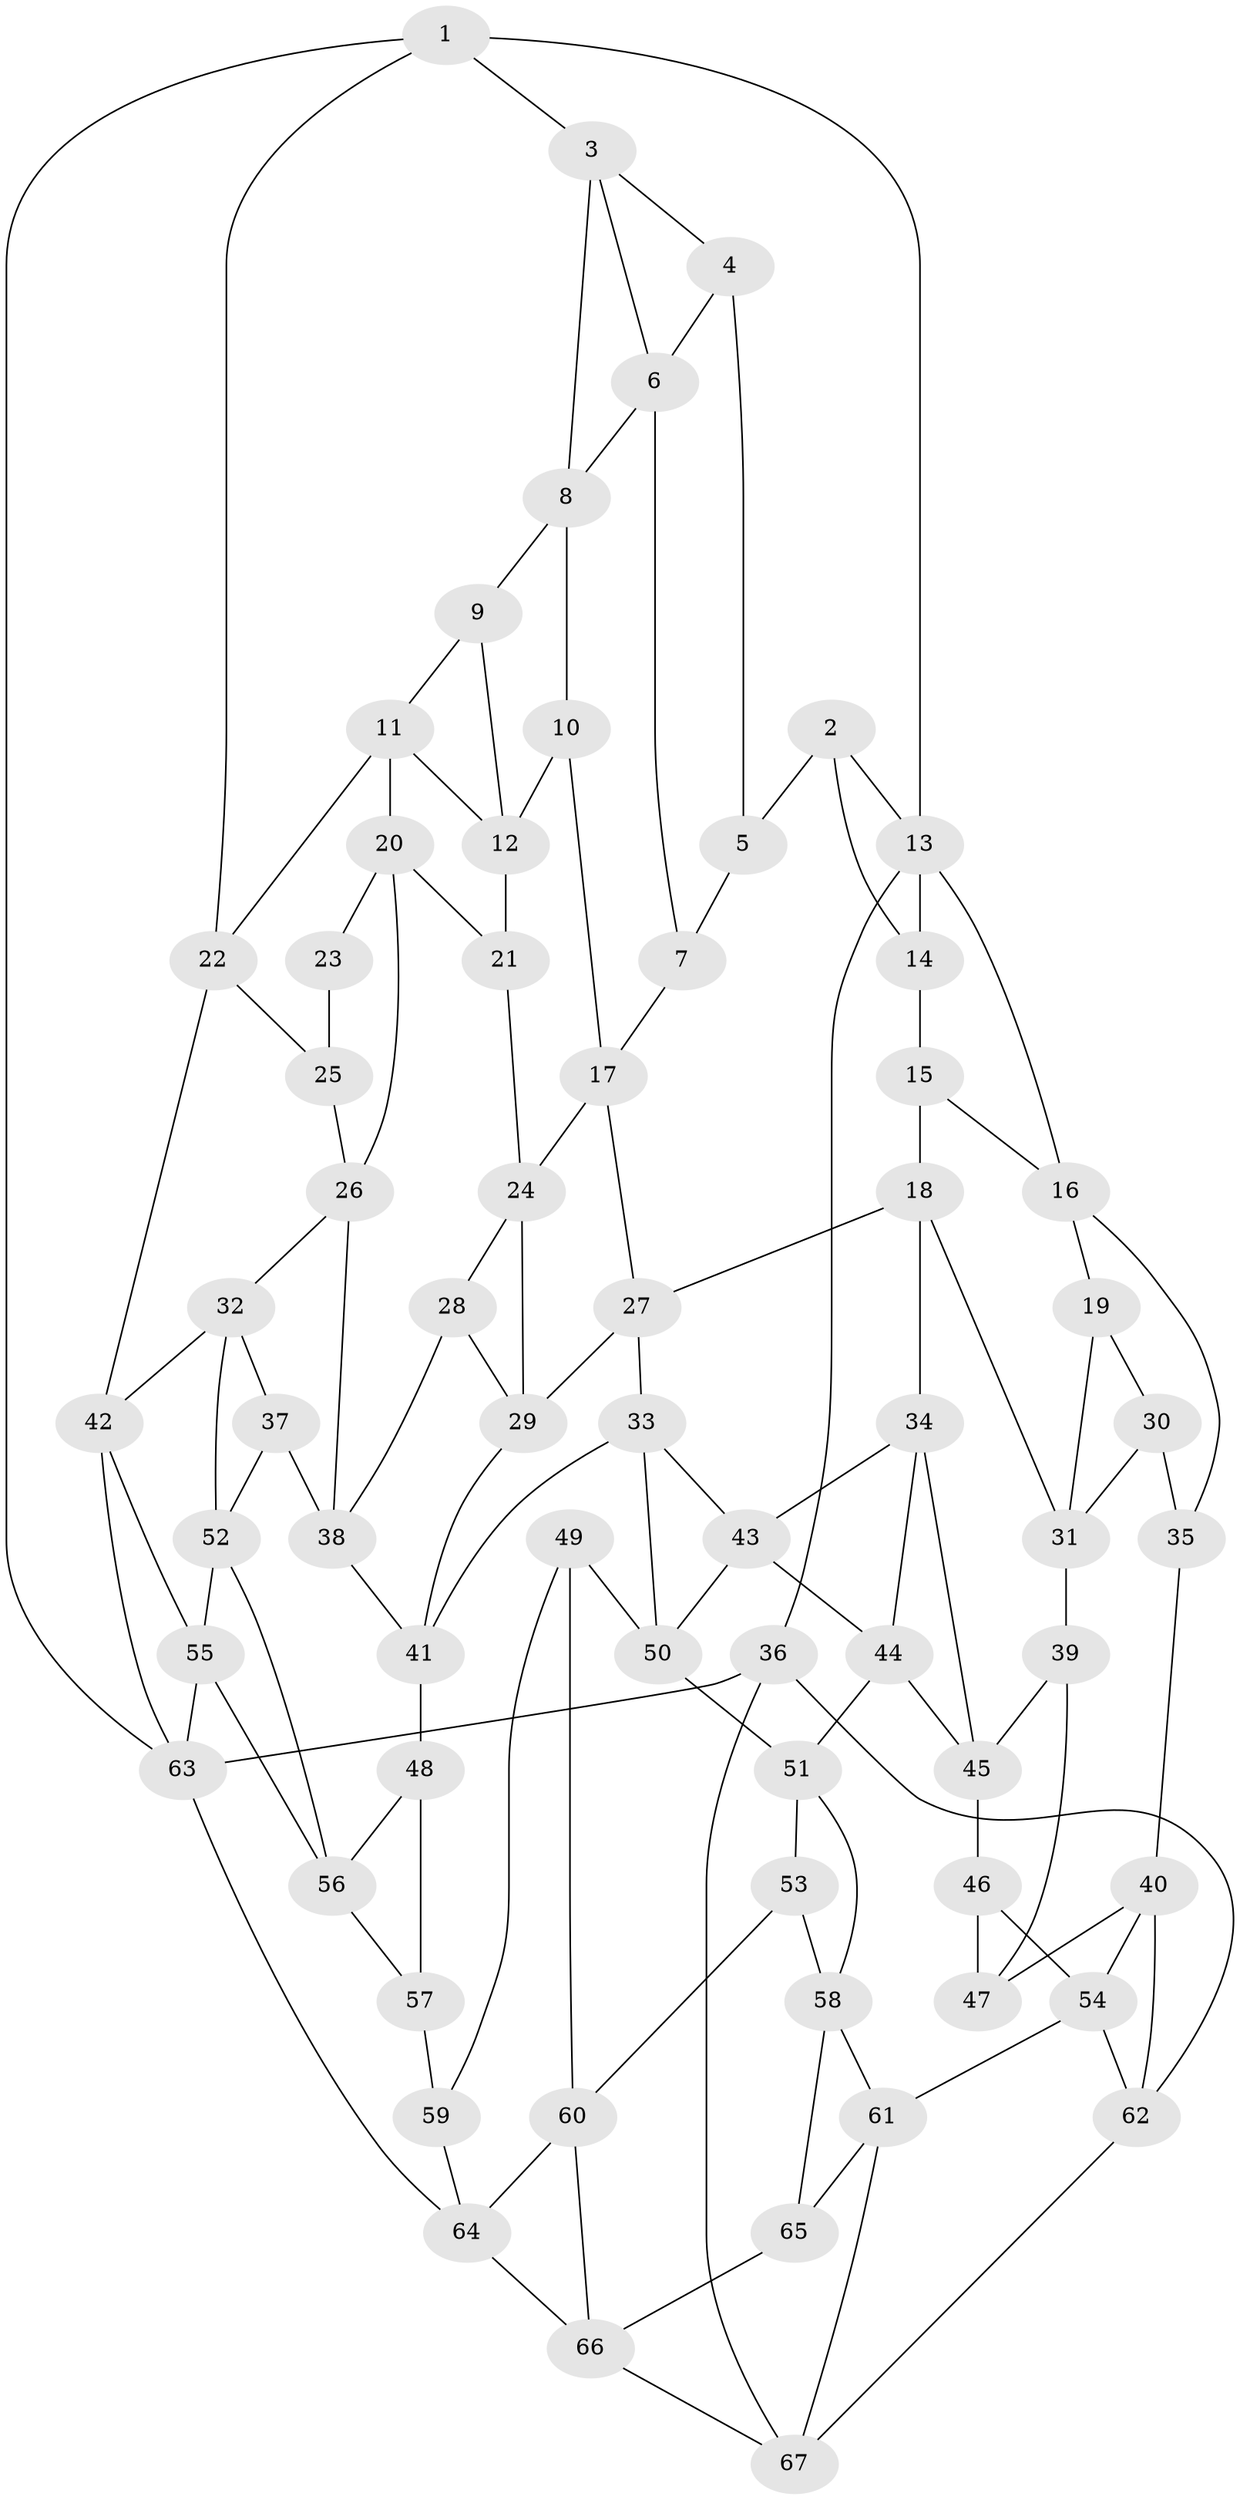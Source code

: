 // original degree distribution, {3: 0.03731343283582089, 5: 0.48507462686567165, 6: 0.2537313432835821, 4: 0.22388059701492538}
// Generated by graph-tools (version 1.1) at 2025/03/03/09/25 03:03:18]
// undirected, 67 vertices, 122 edges
graph export_dot {
graph [start="1"]
  node [color=gray90,style=filled];
  1;
  2;
  3;
  4;
  5;
  6;
  7;
  8;
  9;
  10;
  11;
  12;
  13;
  14;
  15;
  16;
  17;
  18;
  19;
  20;
  21;
  22;
  23;
  24;
  25;
  26;
  27;
  28;
  29;
  30;
  31;
  32;
  33;
  34;
  35;
  36;
  37;
  38;
  39;
  40;
  41;
  42;
  43;
  44;
  45;
  46;
  47;
  48;
  49;
  50;
  51;
  52;
  53;
  54;
  55;
  56;
  57;
  58;
  59;
  60;
  61;
  62;
  63;
  64;
  65;
  66;
  67;
  1 -- 3 [weight=1.0];
  1 -- 13 [weight=1.0];
  1 -- 22 [weight=1.0];
  1 -- 63 [weight=1.0];
  2 -- 5 [weight=1.0];
  2 -- 13 [weight=1.0];
  2 -- 14 [weight=1.0];
  3 -- 4 [weight=1.0];
  3 -- 6 [weight=1.0];
  3 -- 8 [weight=1.0];
  4 -- 5 [weight=2.0];
  4 -- 6 [weight=1.0];
  5 -- 7 [weight=1.0];
  6 -- 7 [weight=1.0];
  6 -- 8 [weight=1.0];
  7 -- 17 [weight=1.0];
  8 -- 9 [weight=1.0];
  8 -- 10 [weight=1.0];
  9 -- 11 [weight=1.0];
  9 -- 12 [weight=1.0];
  10 -- 12 [weight=1.0];
  10 -- 17 [weight=1.0];
  11 -- 12 [weight=1.0];
  11 -- 20 [weight=1.0];
  11 -- 22 [weight=1.0];
  12 -- 21 [weight=1.0];
  13 -- 14 [weight=1.0];
  13 -- 16 [weight=1.0];
  13 -- 36 [weight=1.0];
  14 -- 15 [weight=2.0];
  15 -- 16 [weight=1.0];
  15 -- 18 [weight=1.0];
  16 -- 19 [weight=1.0];
  16 -- 35 [weight=1.0];
  17 -- 24 [weight=1.0];
  17 -- 27 [weight=1.0];
  18 -- 27 [weight=1.0];
  18 -- 31 [weight=1.0];
  18 -- 34 [weight=1.0];
  19 -- 30 [weight=1.0];
  19 -- 31 [weight=1.0];
  20 -- 21 [weight=1.0];
  20 -- 23 [weight=1.0];
  20 -- 26 [weight=1.0];
  21 -- 24 [weight=1.0];
  22 -- 25 [weight=1.0];
  22 -- 42 [weight=1.0];
  23 -- 25 [weight=2.0];
  24 -- 28 [weight=1.0];
  24 -- 29 [weight=1.0];
  25 -- 26 [weight=1.0];
  26 -- 32 [weight=1.0];
  26 -- 38 [weight=1.0];
  27 -- 29 [weight=1.0];
  27 -- 33 [weight=1.0];
  28 -- 29 [weight=1.0];
  28 -- 38 [weight=1.0];
  29 -- 41 [weight=1.0];
  30 -- 31 [weight=1.0];
  30 -- 35 [weight=1.0];
  31 -- 39 [weight=1.0];
  32 -- 37 [weight=1.0];
  32 -- 42 [weight=1.0];
  32 -- 52 [weight=1.0];
  33 -- 41 [weight=1.0];
  33 -- 43 [weight=1.0];
  33 -- 50 [weight=1.0];
  34 -- 43 [weight=1.0];
  34 -- 44 [weight=1.0];
  34 -- 45 [weight=1.0];
  35 -- 40 [weight=1.0];
  36 -- 62 [weight=1.0];
  36 -- 63 [weight=1.0];
  36 -- 67 [weight=1.0];
  37 -- 38 [weight=1.0];
  37 -- 52 [weight=1.0];
  38 -- 41 [weight=1.0];
  39 -- 45 [weight=1.0];
  39 -- 47 [weight=2.0];
  40 -- 47 [weight=1.0];
  40 -- 54 [weight=1.0];
  40 -- 62 [weight=1.0];
  41 -- 48 [weight=1.0];
  42 -- 55 [weight=1.0];
  42 -- 63 [weight=1.0];
  43 -- 44 [weight=1.0];
  43 -- 50 [weight=1.0];
  44 -- 45 [weight=1.0];
  44 -- 51 [weight=1.0];
  45 -- 46 [weight=1.0];
  46 -- 47 [weight=1.0];
  46 -- 54 [weight=1.0];
  48 -- 56 [weight=1.0];
  48 -- 57 [weight=1.0];
  49 -- 50 [weight=1.0];
  49 -- 59 [weight=1.0];
  49 -- 60 [weight=1.0];
  50 -- 51 [weight=1.0];
  51 -- 53 [weight=1.0];
  51 -- 58 [weight=1.0];
  52 -- 55 [weight=1.0];
  52 -- 56 [weight=1.0];
  53 -- 58 [weight=1.0];
  53 -- 60 [weight=1.0];
  54 -- 61 [weight=1.0];
  54 -- 62 [weight=1.0];
  55 -- 56 [weight=1.0];
  55 -- 63 [weight=1.0];
  56 -- 57 [weight=1.0];
  57 -- 59 [weight=2.0];
  58 -- 61 [weight=1.0];
  58 -- 65 [weight=1.0];
  59 -- 64 [weight=1.0];
  60 -- 64 [weight=1.0];
  60 -- 66 [weight=1.0];
  61 -- 65 [weight=1.0];
  61 -- 67 [weight=1.0];
  62 -- 67 [weight=1.0];
  63 -- 64 [weight=1.0];
  64 -- 66 [weight=1.0];
  65 -- 66 [weight=1.0];
  66 -- 67 [weight=1.0];
}
